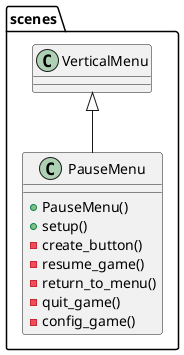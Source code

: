 @startuml pause_menu

class scenes.PauseMenu extends scenes.VerticalMenu{
	+ PauseMenu()
	+ setup()
	- create_button()
	- resume_game()
	- return_to_menu()
	- quit_game()
	- config_game()
}

@enduml